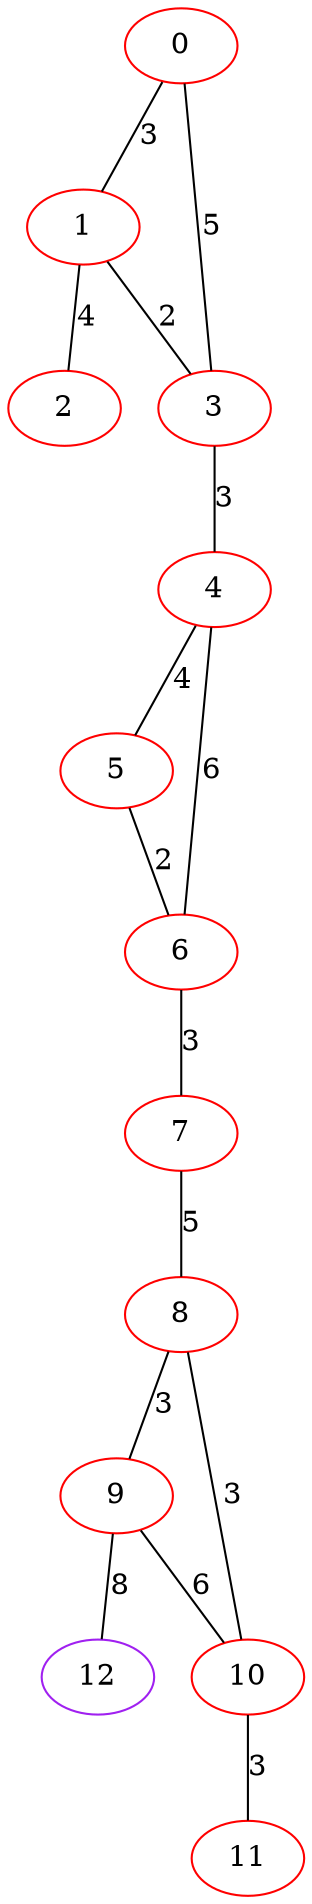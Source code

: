 graph "" {
0 [color=red, weight=1];
1 [color=red, weight=1];
2 [color=red, weight=1];
3 [color=red, weight=1];
4 [color=red, weight=1];
5 [color=red, weight=1];
6 [color=red, weight=1];
7 [color=red, weight=1];
8 [color=red, weight=1];
9 [color=red, weight=1];
10 [color=red, weight=1];
11 [color=red, weight=1];
12 [color=purple, weight=4];
0 -- 1  [key=0, label=3];
0 -- 3  [key=0, label=5];
1 -- 2  [key=0, label=4];
1 -- 3  [key=0, label=2];
3 -- 4  [key=0, label=3];
4 -- 5  [key=0, label=4];
4 -- 6  [key=0, label=6];
5 -- 6  [key=0, label=2];
6 -- 7  [key=0, label=3];
7 -- 8  [key=0, label=5];
8 -- 9  [key=0, label=3];
8 -- 10  [key=0, label=3];
9 -- 10  [key=0, label=6];
9 -- 12  [key=0, label=8];
10 -- 11  [key=0, label=3];
}
